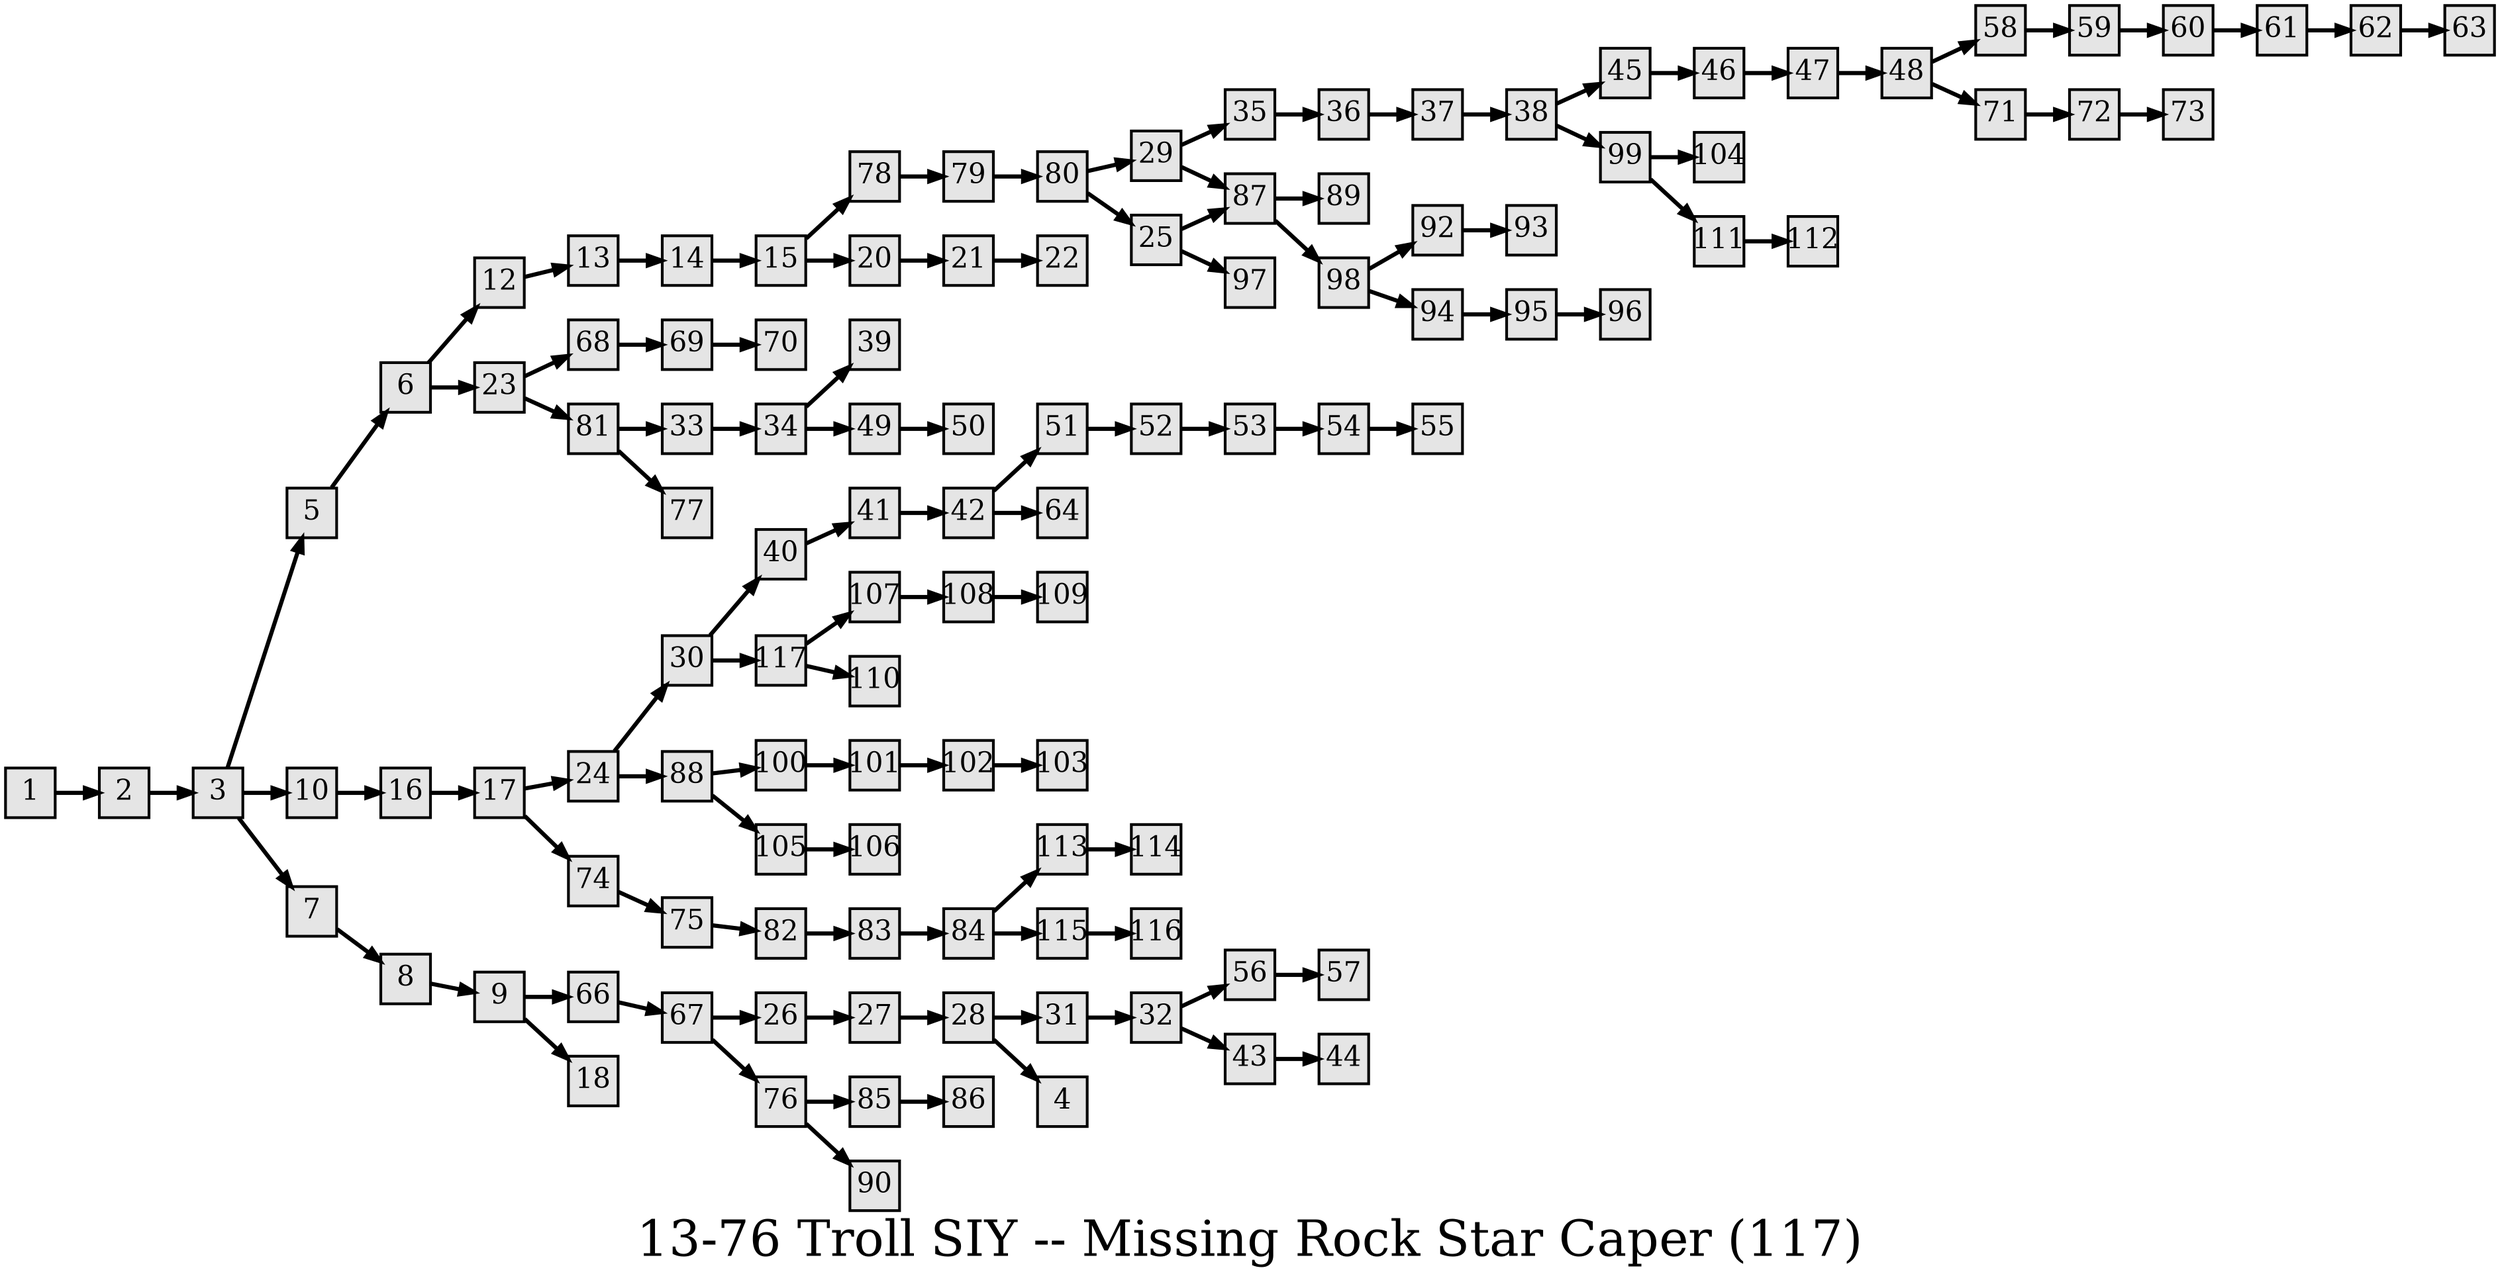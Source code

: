 digraph g{
  graph [ label="13-76 Troll SIY -- Missing Rock Star Caper (117)" rankdir=LR, ordering=out, fontsize=36, nodesep="0.35", ranksep="0.45"];
  node  [shape=rect, penwidth=2, fontsize=20, style=filled, fillcolor=grey90, margin="0,0", labelfloat=true, regular=true, fixedsize=true];
  edge  [labelfloat=true, penwidth=3, fontsize=12];
  // ---;
  // group  : Katz;
  // id     : 13-76;
  // gbid   : 2206;
  // series : Solve It Yourself;
  // title  : Missing Rock Star Caper;
  // author : R. Parker McVey;
  // credit:;
  // - name : Ryan Leach;
  // role : encoder;
  // date : 2017-08-22;
  // - name : Jeremy Douglass;
  // role : editor;
  // date : 2018-04-28;
  // render:;
  // - name   : small;
  // styles : gvStyles-small.txt;
  // engine : dot;
  // comment: >;
  
  // ---;
  
  // From | To | Label;
  
  1 -> 2;
  2 -> 3;
  3 -> 5;
  3 -> 10;
  3 -> 7;
  5 -> 6;
  6 -> 12;
  6 -> 23;
  7 -> 8;
  8 -> 9;
  9 -> 66;
  9 -> 18;
  10 -> 16;
  12 -> 13;
  13 -> 14;
  14 -> 15;
  15 -> 78;
  15 -> 20;
  16 -> 17;
  17 -> 24;
  17 -> 74;
  20 -> 21;
  21 -> 22;
  23 -> 68;
  23 -> 81;
  24 -> 30;
  24 -> 88;
  25 -> 87;
  25 -> 97;
  26 -> 27;
  27 -> 28;
  28 -> 31;
  28 -> 4;
  29 -> 35;
  29 -> 87;
  30 -> 40;
  30 -> 117;
  31 -> 32;
  32 -> 56;
  32 -> 43;
  33 -> 34;
  34 -> 39;
  34 -> 49;
  35 -> 36;
  36 -> 37;
  37 -> 38;
  38 -> 45;
  38 -> 99;
  40 -> 41;
  41 -> 42;
  42 -> 51;
  42 -> 64;
  43 -> 44;
  45 -> 46;
  46 -> 47;
  47 -> 48;
  48 -> 58;
  48 -> 71;
  49 -> 50;
  51 -> 52;
  52 -> 53;
  53 -> 54;
  54 -> 55;
  56 -> 57;
  58 -> 59;
  59 -> 60;
  60 -> 61;
  61 -> 62;
  62 -> 63;
  66 -> 67;
  67 -> 26;
  67 -> 76;
  68 -> 69;
  69 -> 70;
  71 -> 72;
  72 -> 73;
  74 -> 75;
  75 -> 82;
  76 -> 85;
  76 -> 90;
  78 -> 79;
  79 -> 80;
  80 -> 29;
  80 -> 25;
  81 -> 33;
  81 -> 77;
  82 -> 83;
  83 -> 84;
  84 -> 113;
  84 -> 115;
  85 -> 86;
  87 -> 89;
  87 -> 98;
  88 -> 100;
  88 -> 105;
  92 -> 93;
  94 -> 95;
  95 -> 96;
  98 -> 92;
  98 -> 94;
  99 -> 104;
  99 -> 111;
  100 -> 101;
  101 -> 102;
  102 -> 103;
  105 -> 106;
  107 -> 108;
  108 -> 109;
  111 -> 112;
  113 -> 114;
  115 -> 116;
  117 -> 107;
  117 -> 110;
}

